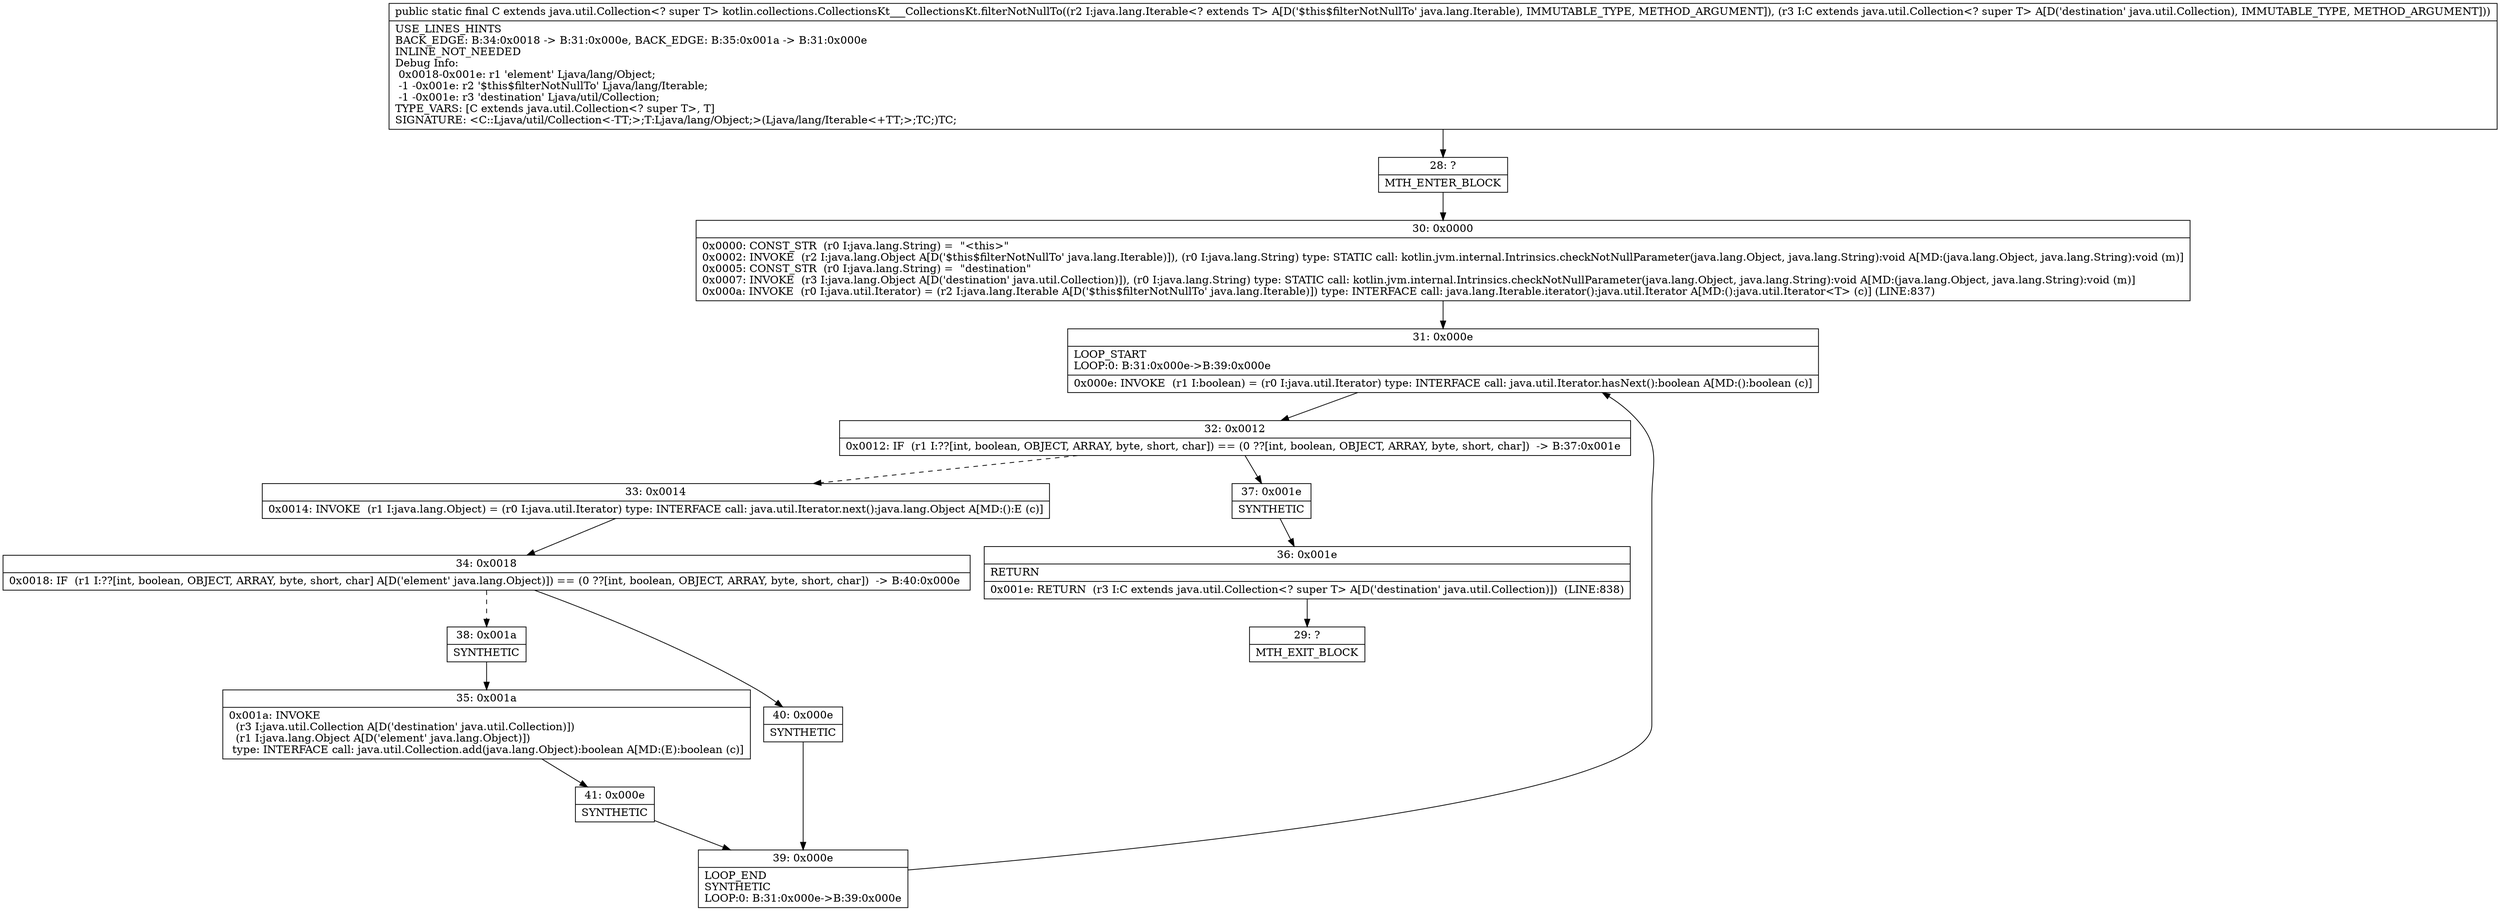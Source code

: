 digraph "CFG forkotlin.collections.CollectionsKt___CollectionsKt.filterNotNullTo(Ljava\/lang\/Iterable;Ljava\/util\/Collection;)Ljava\/util\/Collection;" {
Node_28 [shape=record,label="{28\:\ ?|MTH_ENTER_BLOCK\l}"];
Node_30 [shape=record,label="{30\:\ 0x0000|0x0000: CONST_STR  (r0 I:java.lang.String) =  \"\<this\>\" \l0x0002: INVOKE  (r2 I:java.lang.Object A[D('$this$filterNotNullTo' java.lang.Iterable)]), (r0 I:java.lang.String) type: STATIC call: kotlin.jvm.internal.Intrinsics.checkNotNullParameter(java.lang.Object, java.lang.String):void A[MD:(java.lang.Object, java.lang.String):void (m)]\l0x0005: CONST_STR  (r0 I:java.lang.String) =  \"destination\" \l0x0007: INVOKE  (r3 I:java.lang.Object A[D('destination' java.util.Collection)]), (r0 I:java.lang.String) type: STATIC call: kotlin.jvm.internal.Intrinsics.checkNotNullParameter(java.lang.Object, java.lang.String):void A[MD:(java.lang.Object, java.lang.String):void (m)]\l0x000a: INVOKE  (r0 I:java.util.Iterator) = (r2 I:java.lang.Iterable A[D('$this$filterNotNullTo' java.lang.Iterable)]) type: INTERFACE call: java.lang.Iterable.iterator():java.util.Iterator A[MD:():java.util.Iterator\<T\> (c)] (LINE:837)\l}"];
Node_31 [shape=record,label="{31\:\ 0x000e|LOOP_START\lLOOP:0: B:31:0x000e\-\>B:39:0x000e\l|0x000e: INVOKE  (r1 I:boolean) = (r0 I:java.util.Iterator) type: INTERFACE call: java.util.Iterator.hasNext():boolean A[MD:():boolean (c)]\l}"];
Node_32 [shape=record,label="{32\:\ 0x0012|0x0012: IF  (r1 I:??[int, boolean, OBJECT, ARRAY, byte, short, char]) == (0 ??[int, boolean, OBJECT, ARRAY, byte, short, char])  \-\> B:37:0x001e \l}"];
Node_33 [shape=record,label="{33\:\ 0x0014|0x0014: INVOKE  (r1 I:java.lang.Object) = (r0 I:java.util.Iterator) type: INTERFACE call: java.util.Iterator.next():java.lang.Object A[MD:():E (c)]\l}"];
Node_34 [shape=record,label="{34\:\ 0x0018|0x0018: IF  (r1 I:??[int, boolean, OBJECT, ARRAY, byte, short, char] A[D('element' java.lang.Object)]) == (0 ??[int, boolean, OBJECT, ARRAY, byte, short, char])  \-\> B:40:0x000e \l}"];
Node_38 [shape=record,label="{38\:\ 0x001a|SYNTHETIC\l}"];
Node_35 [shape=record,label="{35\:\ 0x001a|0x001a: INVOKE  \l  (r3 I:java.util.Collection A[D('destination' java.util.Collection)])\l  (r1 I:java.lang.Object A[D('element' java.lang.Object)])\l type: INTERFACE call: java.util.Collection.add(java.lang.Object):boolean A[MD:(E):boolean (c)]\l}"];
Node_41 [shape=record,label="{41\:\ 0x000e|SYNTHETIC\l}"];
Node_39 [shape=record,label="{39\:\ 0x000e|LOOP_END\lSYNTHETIC\lLOOP:0: B:31:0x000e\-\>B:39:0x000e\l}"];
Node_40 [shape=record,label="{40\:\ 0x000e|SYNTHETIC\l}"];
Node_37 [shape=record,label="{37\:\ 0x001e|SYNTHETIC\l}"];
Node_36 [shape=record,label="{36\:\ 0x001e|RETURN\l|0x001e: RETURN  (r3 I:C extends java.util.Collection\<? super T\> A[D('destination' java.util.Collection)])  (LINE:838)\l}"];
Node_29 [shape=record,label="{29\:\ ?|MTH_EXIT_BLOCK\l}"];
MethodNode[shape=record,label="{public static final C extends java.util.Collection\<? super T\> kotlin.collections.CollectionsKt___CollectionsKt.filterNotNullTo((r2 I:java.lang.Iterable\<? extends T\> A[D('$this$filterNotNullTo' java.lang.Iterable), IMMUTABLE_TYPE, METHOD_ARGUMENT]), (r3 I:C extends java.util.Collection\<? super T\> A[D('destination' java.util.Collection), IMMUTABLE_TYPE, METHOD_ARGUMENT]))  | USE_LINES_HINTS\lBACK_EDGE: B:34:0x0018 \-\> B:31:0x000e, BACK_EDGE: B:35:0x001a \-\> B:31:0x000e\lINLINE_NOT_NEEDED\lDebug Info:\l  0x0018\-0x001e: r1 'element' Ljava\/lang\/Object;\l  \-1 \-0x001e: r2 '$this$filterNotNullTo' Ljava\/lang\/Iterable;\l  \-1 \-0x001e: r3 'destination' Ljava\/util\/Collection;\lTYPE_VARS: [C extends java.util.Collection\<? super T\>, T]\lSIGNATURE: \<C::Ljava\/util\/Collection\<\-TT;\>;T:Ljava\/lang\/Object;\>(Ljava\/lang\/Iterable\<+TT;\>;TC;)TC;\l}"];
MethodNode -> Node_28;Node_28 -> Node_30;
Node_30 -> Node_31;
Node_31 -> Node_32;
Node_32 -> Node_33[style=dashed];
Node_32 -> Node_37;
Node_33 -> Node_34;
Node_34 -> Node_38[style=dashed];
Node_34 -> Node_40;
Node_38 -> Node_35;
Node_35 -> Node_41;
Node_41 -> Node_39;
Node_39 -> Node_31;
Node_40 -> Node_39;
Node_37 -> Node_36;
Node_36 -> Node_29;
}

